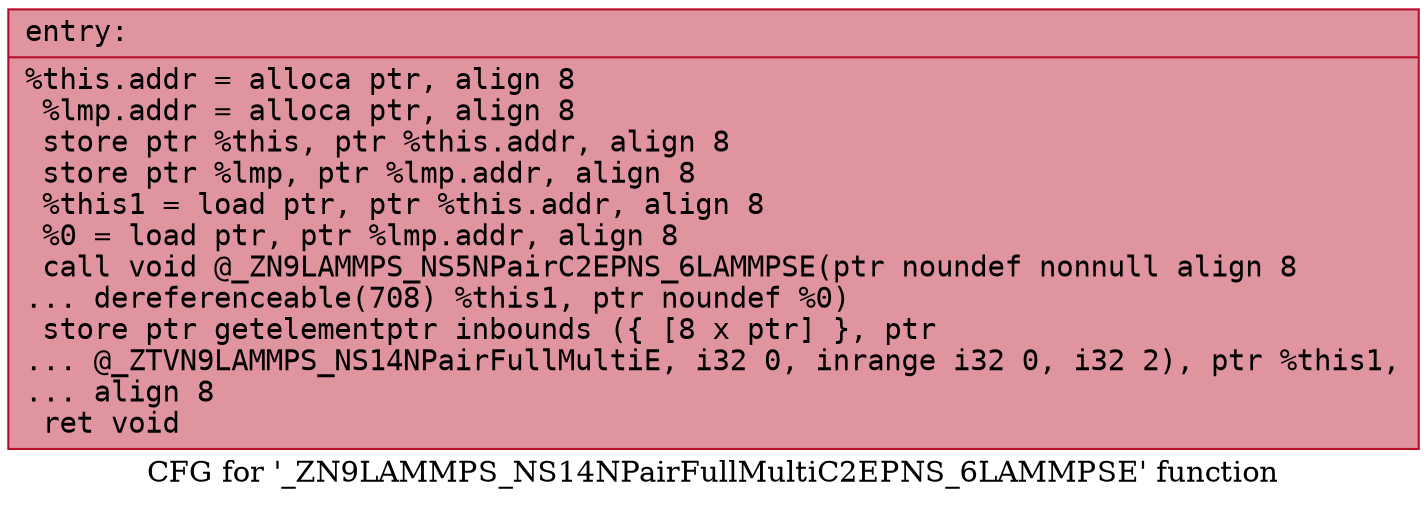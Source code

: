 digraph "CFG for '_ZN9LAMMPS_NS14NPairFullMultiC2EPNS_6LAMMPSE' function" {
	label="CFG for '_ZN9LAMMPS_NS14NPairFullMultiC2EPNS_6LAMMPSE' function";

	Node0x561f6385e690 [shape=record,color="#b70d28ff", style=filled, fillcolor="#b70d2870" fontname="Courier",label="{entry:\l|  %this.addr = alloca ptr, align 8\l  %lmp.addr = alloca ptr, align 8\l  store ptr %this, ptr %this.addr, align 8\l  store ptr %lmp, ptr %lmp.addr, align 8\l  %this1 = load ptr, ptr %this.addr, align 8\l  %0 = load ptr, ptr %lmp.addr, align 8\l  call void @_ZN9LAMMPS_NS5NPairC2EPNS_6LAMMPSE(ptr noundef nonnull align 8\l... dereferenceable(708) %this1, ptr noundef %0)\l  store ptr getelementptr inbounds (\{ [8 x ptr] \}, ptr\l... @_ZTVN9LAMMPS_NS14NPairFullMultiE, i32 0, inrange i32 0, i32 2), ptr %this1,\l... align 8\l  ret void\l}"];
}

